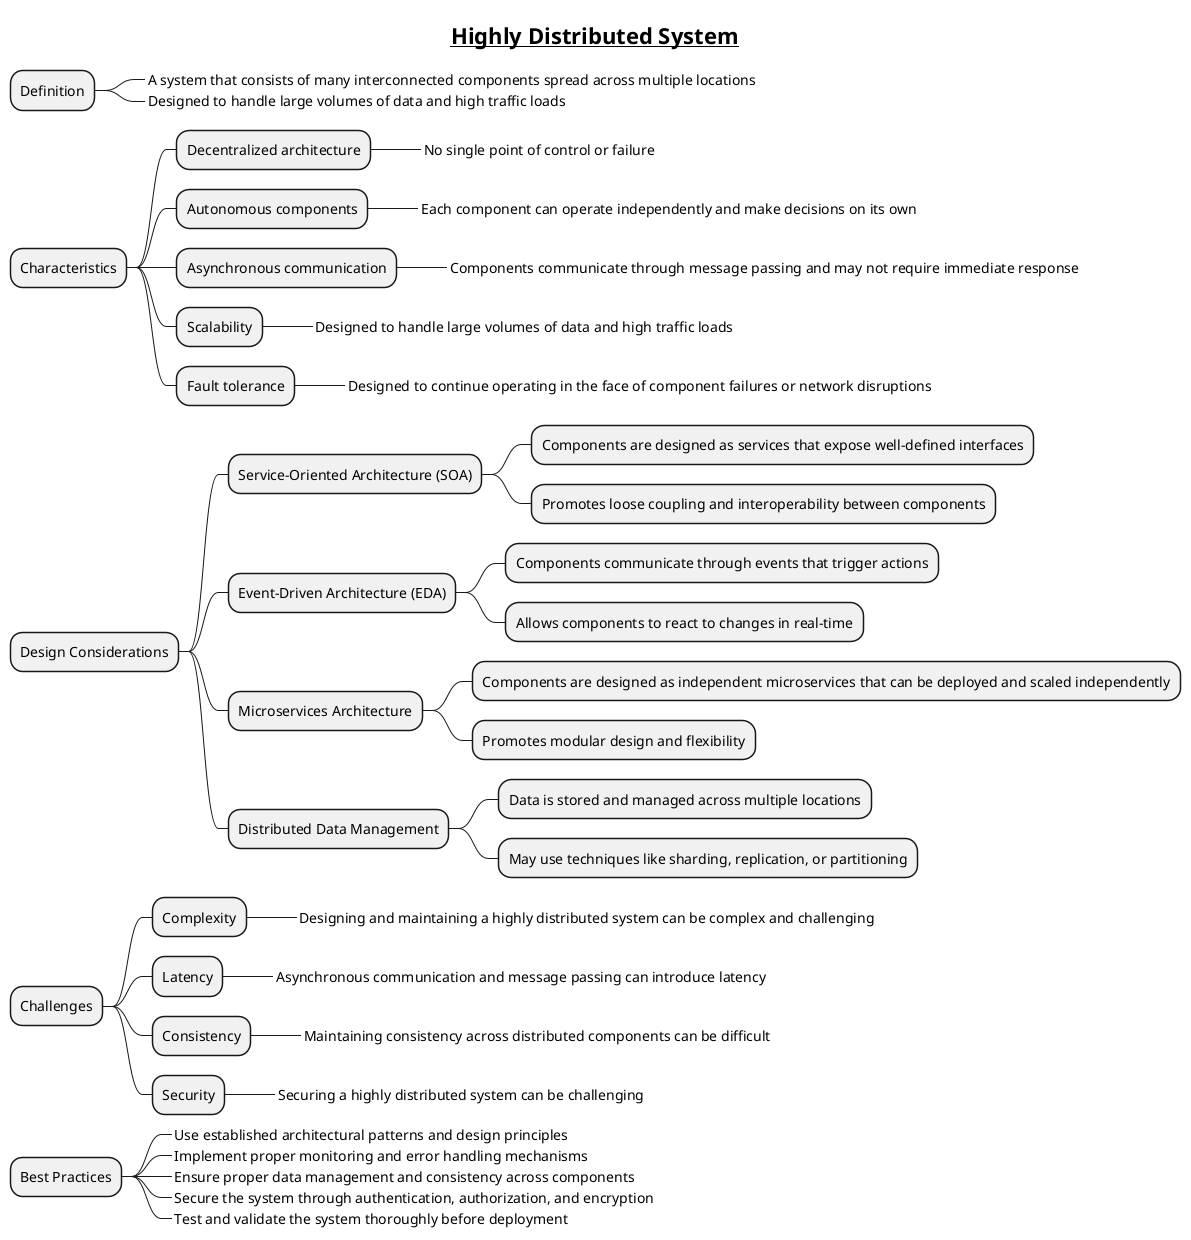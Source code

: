 
@startmindmap
title =__Highly Distributed System__

* Definition
**_ A system that consists of many interconnected components spread across multiple locations
**_ Designed to handle large volumes of data and high traffic loads

* Characteristics
** Decentralized architecture
***_ No single point of control or failure
** Autonomous components
***_ Each component can operate independently and make decisions on its own
** Asynchronous communication
***_ Components communicate through message passing and may not require immediate response
** Scalability
***_ Designed to handle large volumes of data and high traffic loads
** Fault tolerance
***_ Designed to continue operating in the face of component failures or network disruptions

* Design Considerations
** Service-Oriented Architecture (SOA)
*** Components are designed as services that expose well-defined interfaces
*** Promotes loose coupling and interoperability between components
** Event-Driven Architecture (EDA)
*** Components communicate through events that trigger actions
*** Allows components to react to changes in real-time
** Microservices Architecture
*** Components are designed as independent microservices that can be deployed and scaled independently
*** Promotes modular design and flexibility
** Distributed Data Management
*** Data is stored and managed across multiple locations
*** May use techniques like sharding, replication, or partitioning

* Challenges
** Complexity
***_ Designing and maintaining a highly distributed system can be complex and challenging
** Latency
***_ Asynchronous communication and message passing can introduce latency
** Consistency
***_ Maintaining consistency across distributed components can be difficult
** Security
***_ Securing a highly distributed system can be challenging

* Best Practices
**_ Use established architectural patterns and design principles
**_ Implement proper monitoring and error handling mechanisms
**_ Ensure proper data management and consistency across components
**_ Secure the system through authentication, authorization, and encryption
**_ Test and validate the system thoroughly before deployment
@endmindmap
